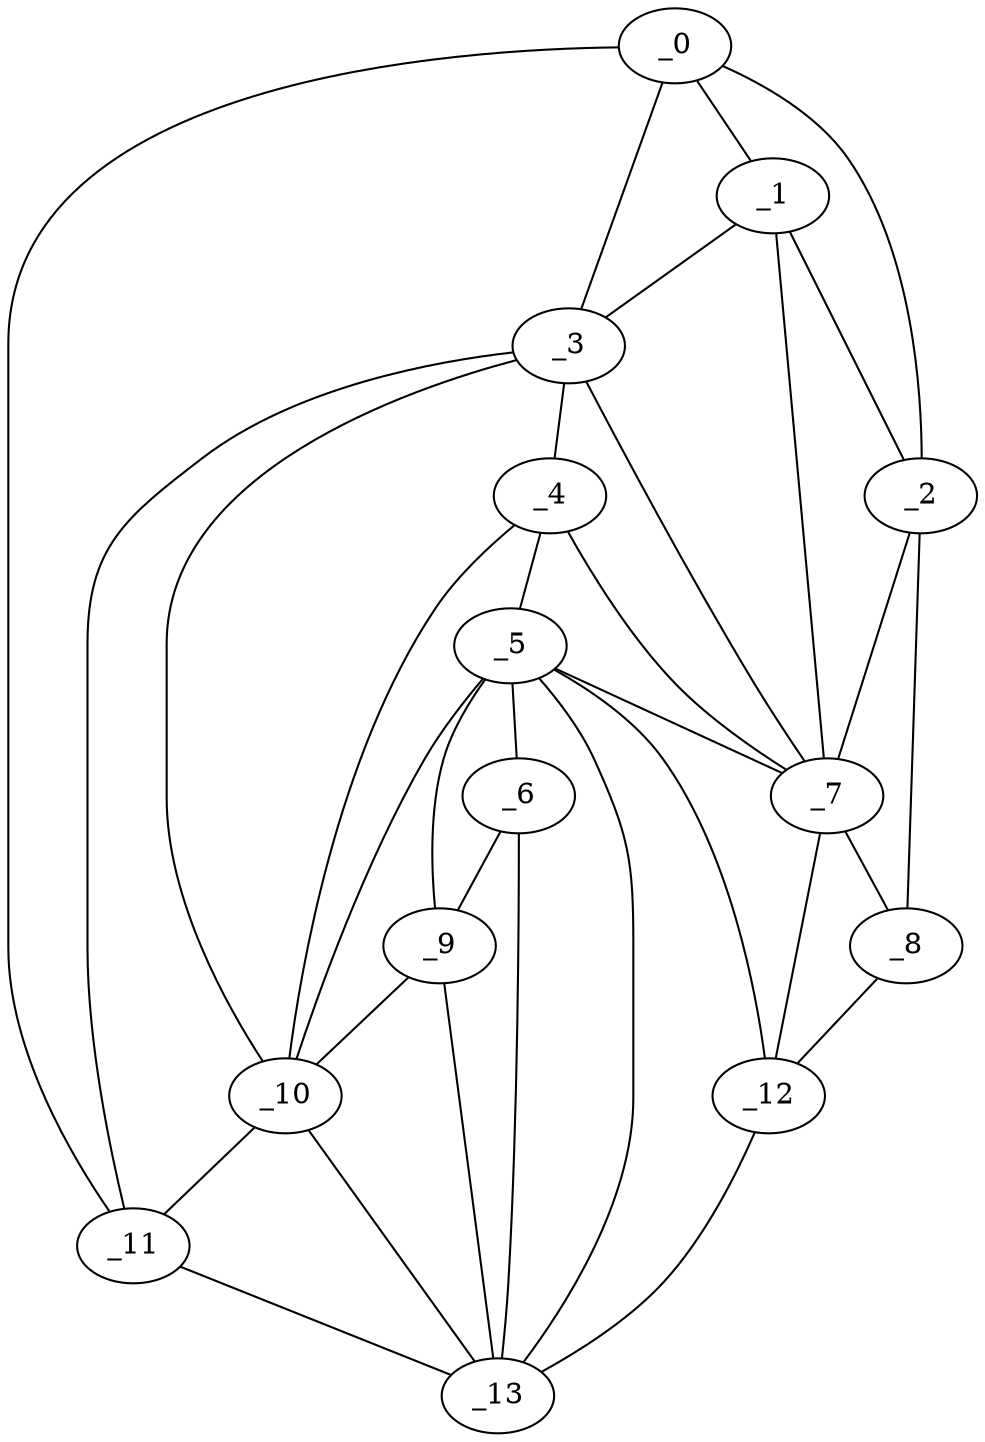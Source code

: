 graph "obj24__195.gxl" {
	_0	 [x=38,
		y=58];
	_1	 [x=41,
		y=29];
	_0 -- _1	 [valence=1];
	_2	 [x=43,
		y=8];
	_0 -- _2	 [valence=1];
	_3	 [x=55,
		y=65];
	_0 -- _3	 [valence=2];
	_11	 [x=91,
		y=117];
	_0 -- _11	 [valence=1];
	_1 -- _2	 [valence=2];
	_1 -- _3	 [valence=1];
	_7	 [x=89,
		y=29];
	_1 -- _7	 [valence=2];
	_2 -- _7	 [valence=2];
	_8	 [x=90,
		y=9];
	_2 -- _8	 [valence=1];
	_4	 [x=64,
		y=67];
	_3 -- _4	 [valence=2];
	_3 -- _7	 [valence=2];
	_10	 [x=91,
		y=111];
	_3 -- _10	 [valence=2];
	_3 -- _11	 [valence=1];
	_5	 [x=72,
		y=67];
	_4 -- _5	 [valence=2];
	_4 -- _7	 [valence=1];
	_4 -- _10	 [valence=1];
	_6	 [x=84,
		y=68];
	_5 -- _6	 [valence=2];
	_5 -- _7	 [valence=2];
	_9	 [x=90,
		y=73];
	_5 -- _9	 [valence=2];
	_5 -- _10	 [valence=1];
	_12	 [x=92,
		y=50];
	_5 -- _12	 [valence=2];
	_13	 [x=92,
		y=58];
	_5 -- _13	 [valence=2];
	_6 -- _9	 [valence=1];
	_6 -- _13	 [valence=2];
	_7 -- _8	 [valence=2];
	_7 -- _12	 [valence=2];
	_8 -- _12	 [valence=1];
	_9 -- _10	 [valence=1];
	_9 -- _13	 [valence=2];
	_10 -- _11	 [valence=1];
	_10 -- _13	 [valence=2];
	_11 -- _13	 [valence=1];
	_12 -- _13	 [valence=1];
}
